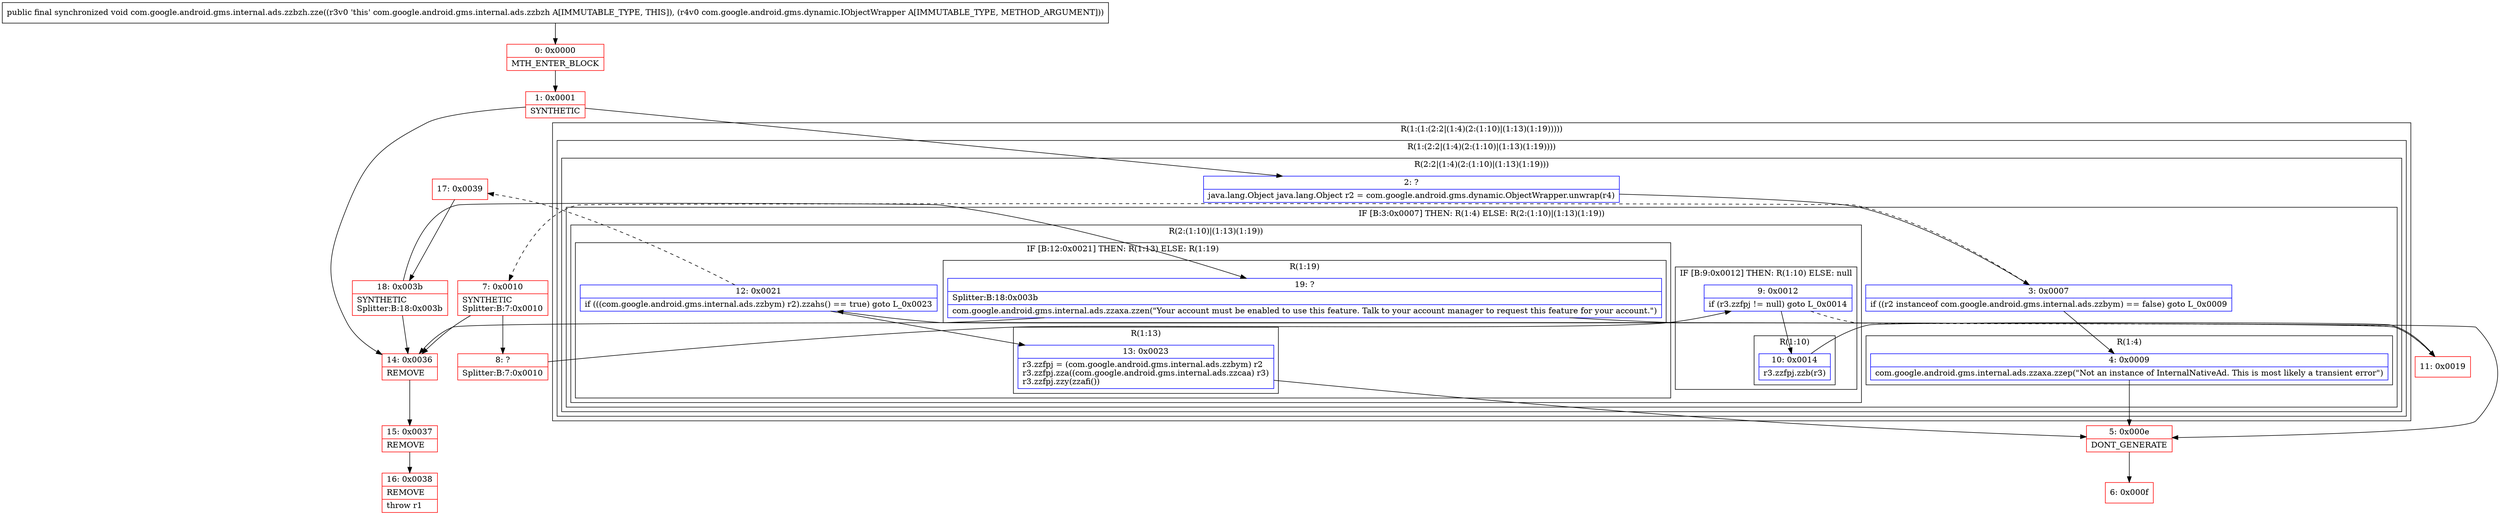 digraph "CFG forcom.google.android.gms.internal.ads.zzbzh.zze(Lcom\/google\/android\/gms\/dynamic\/IObjectWrapper;)V" {
subgraph cluster_Region_1798465682 {
label = "R(1:(1:(2:2|(1:4)(2:(1:10)|(1:13)(1:19)))))";
node [shape=record,color=blue];
subgraph cluster_Region_1243442373 {
label = "R(1:(2:2|(1:4)(2:(1:10)|(1:13)(1:19))))";
node [shape=record,color=blue];
subgraph cluster_Region_1980837470 {
label = "R(2:2|(1:4)(2:(1:10)|(1:13)(1:19)))";
node [shape=record,color=blue];
Node_2 [shape=record,label="{2\:\ ?|java.lang.Object java.lang.Object r2 = com.google.android.gms.dynamic.ObjectWrapper.unwrap(r4)\l}"];
subgraph cluster_IfRegion_789637345 {
label = "IF [B:3:0x0007] THEN: R(1:4) ELSE: R(2:(1:10)|(1:13)(1:19))";
node [shape=record,color=blue];
Node_3 [shape=record,label="{3\:\ 0x0007|if ((r2 instanceof com.google.android.gms.internal.ads.zzbym) == false) goto L_0x0009\l}"];
subgraph cluster_Region_1915114280 {
label = "R(1:4)";
node [shape=record,color=blue];
Node_4 [shape=record,label="{4\:\ 0x0009|com.google.android.gms.internal.ads.zzaxa.zzep(\"Not an instance of InternalNativeAd. This is most likely a transient error\")\l}"];
}
subgraph cluster_Region_352114940 {
label = "R(2:(1:10)|(1:13)(1:19))";
node [shape=record,color=blue];
subgraph cluster_IfRegion_1827820553 {
label = "IF [B:9:0x0012] THEN: R(1:10) ELSE: null";
node [shape=record,color=blue];
Node_9 [shape=record,label="{9\:\ 0x0012|if (r3.zzfpj != null) goto L_0x0014\l}"];
subgraph cluster_Region_1294493206 {
label = "R(1:10)";
node [shape=record,color=blue];
Node_10 [shape=record,label="{10\:\ 0x0014|r3.zzfpj.zzb(r3)\l}"];
}
}
subgraph cluster_IfRegion_1714041206 {
label = "IF [B:12:0x0021] THEN: R(1:13) ELSE: R(1:19)";
node [shape=record,color=blue];
Node_12 [shape=record,label="{12\:\ 0x0021|if (((com.google.android.gms.internal.ads.zzbym) r2).zzahs() == true) goto L_0x0023\l}"];
subgraph cluster_Region_998945980 {
label = "R(1:13)";
node [shape=record,color=blue];
Node_13 [shape=record,label="{13\:\ 0x0023|r3.zzfpj = (com.google.android.gms.internal.ads.zzbym) r2\lr3.zzfpj.zza((com.google.android.gms.internal.ads.zzcaa) r3)\lr3.zzfpj.zzy(zzafi())\l}"];
}
subgraph cluster_Region_223859592 {
label = "R(1:19)";
node [shape=record,color=blue];
Node_19 [shape=record,label="{19\:\ ?|Splitter:B:18:0x003b\l|com.google.android.gms.internal.ads.zzaxa.zzen(\"Your account must be enabled to use this feature. Talk to your account manager to request this feature for your account.\")\l}"];
}
}
}
}
}
}
}
Node_0 [shape=record,color=red,label="{0\:\ 0x0000|MTH_ENTER_BLOCK\l}"];
Node_1 [shape=record,color=red,label="{1\:\ 0x0001|SYNTHETIC\l}"];
Node_5 [shape=record,color=red,label="{5\:\ 0x000e|DONT_GENERATE\l}"];
Node_6 [shape=record,color=red,label="{6\:\ 0x000f}"];
Node_7 [shape=record,color=red,label="{7\:\ 0x0010|SYNTHETIC\lSplitter:B:7:0x0010\l}"];
Node_8 [shape=record,color=red,label="{8\:\ ?|Splitter:B:7:0x0010\l}"];
Node_11 [shape=record,color=red,label="{11\:\ 0x0019}"];
Node_14 [shape=record,color=red,label="{14\:\ 0x0036|REMOVE\l}"];
Node_15 [shape=record,color=red,label="{15\:\ 0x0037|REMOVE\l}"];
Node_16 [shape=record,color=red,label="{16\:\ 0x0038|REMOVE\l|throw r1\l}"];
Node_17 [shape=record,color=red,label="{17\:\ 0x0039}"];
Node_18 [shape=record,color=red,label="{18\:\ 0x003b|SYNTHETIC\lSplitter:B:18:0x003b\l}"];
MethodNode[shape=record,label="{public final synchronized void com.google.android.gms.internal.ads.zzbzh.zze((r3v0 'this' com.google.android.gms.internal.ads.zzbzh A[IMMUTABLE_TYPE, THIS]), (r4v0 com.google.android.gms.dynamic.IObjectWrapper A[IMMUTABLE_TYPE, METHOD_ARGUMENT])) }"];
MethodNode -> Node_0;
Node_2 -> Node_3;
Node_3 -> Node_4;
Node_3 -> Node_7[style=dashed];
Node_4 -> Node_5;
Node_9 -> Node_10;
Node_9 -> Node_11[style=dashed];
Node_10 -> Node_11;
Node_12 -> Node_13;
Node_12 -> Node_17[style=dashed];
Node_13 -> Node_5;
Node_19 -> Node_14;
Node_19 -> Node_5;
Node_0 -> Node_1;
Node_1 -> Node_2;
Node_1 -> Node_14;
Node_5 -> Node_6;
Node_7 -> Node_8;
Node_7 -> Node_14;
Node_8 -> Node_9;
Node_11 -> Node_12;
Node_14 -> Node_15;
Node_15 -> Node_16;
Node_17 -> Node_18;
Node_18 -> Node_19;
Node_18 -> Node_14;
}

